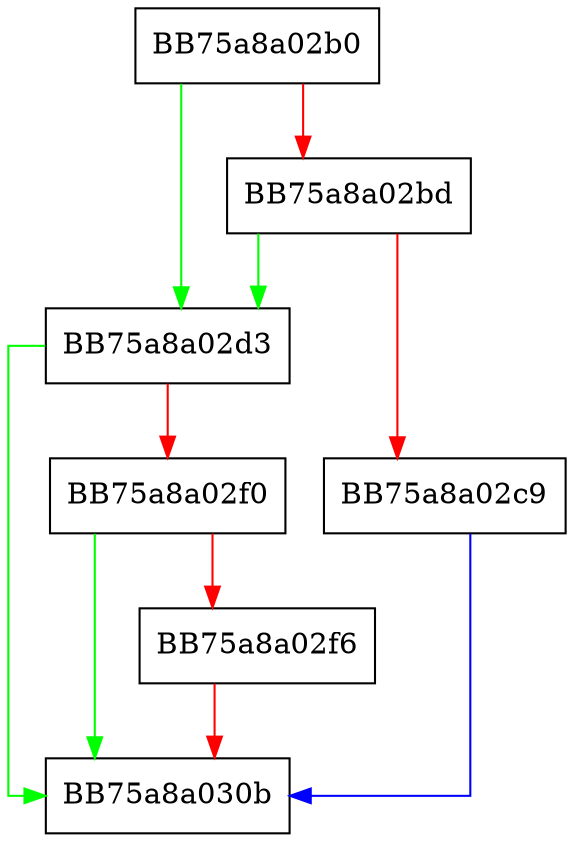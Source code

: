 digraph MpBHOMaxSizeCachedConfigEnd {
  node [shape="box"];
  graph [splines=ortho];
  BB75a8a02b0 -> BB75a8a02d3 [color="green"];
  BB75a8a02b0 -> BB75a8a02bd [color="red"];
  BB75a8a02bd -> BB75a8a02d3 [color="green"];
  BB75a8a02bd -> BB75a8a02c9 [color="red"];
  BB75a8a02c9 -> BB75a8a030b [color="blue"];
  BB75a8a02d3 -> BB75a8a030b [color="green"];
  BB75a8a02d3 -> BB75a8a02f0 [color="red"];
  BB75a8a02f0 -> BB75a8a030b [color="green"];
  BB75a8a02f0 -> BB75a8a02f6 [color="red"];
  BB75a8a02f6 -> BB75a8a030b [color="red"];
}